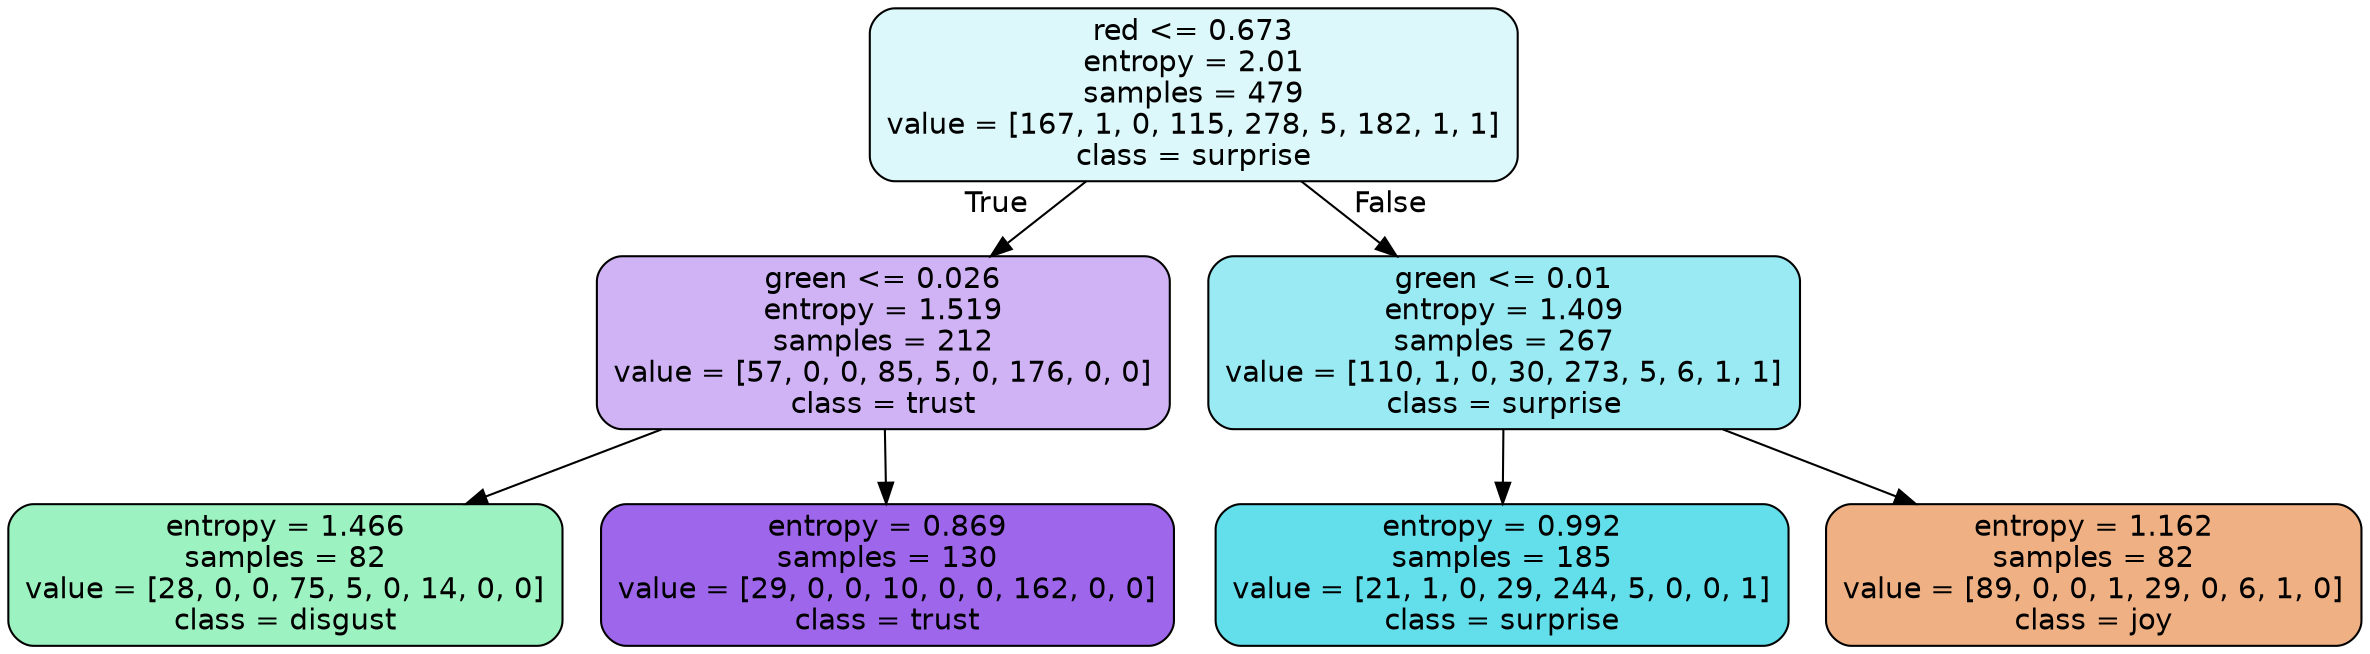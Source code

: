 digraph Tree {
node [shape=box, style="filled, rounded", color="black", fontname=helvetica] ;
edge [fontname=helvetica] ;
0 [label="red <= 0.673\nentropy = 2.01\nsamples = 479\nvalue = [167, 1, 0, 115, 278, 5, 182, 1, 1]\nclass = surprise", fillcolor="#39d7e52b"] ;
1 [label="green <= 0.026\nentropy = 1.519\nsamples = 212\nvalue = [57, 0, 0, 85, 5, 0, 176, 0, 0]\nclass = trust", fillcolor="#8139e561"] ;
0 -> 1 [labeldistance=2.5, labelangle=45, headlabel="True"] ;
2 [label="entropy = 1.466\nsamples = 82\nvalue = [28, 0, 0, 75, 5, 0, 14, 0, 0]\nclass = disgust", fillcolor="#39e5817f"] ;
1 -> 2 ;
3 [label="entropy = 0.869\nsamples = 130\nvalue = [29, 0, 0, 10, 0, 0, 162, 0, 0]\nclass = trust", fillcolor="#8139e5c5"] ;
1 -> 3 ;
4 [label="green <= 0.01\nentropy = 1.409\nsamples = 267\nvalue = [110, 1, 0, 30, 273, 5, 6, 1, 1]\nclass = surprise", fillcolor="#39d7e583"] ;
0 -> 4 [labeldistance=2.5, labelangle=-45, headlabel="False"] ;
5 [label="entropy = 0.992\nsamples = 185\nvalue = [21, 1, 0, 29, 244, 5, 0, 0, 1]\nclass = surprise", fillcolor="#39d7e5ca"] ;
4 -> 5 ;
6 [label="entropy = 1.162\nsamples = 82\nvalue = [89, 0, 0, 1, 29, 0, 6, 1, 0]\nclass = joy", fillcolor="#e581399e"] ;
4 -> 6 ;
}